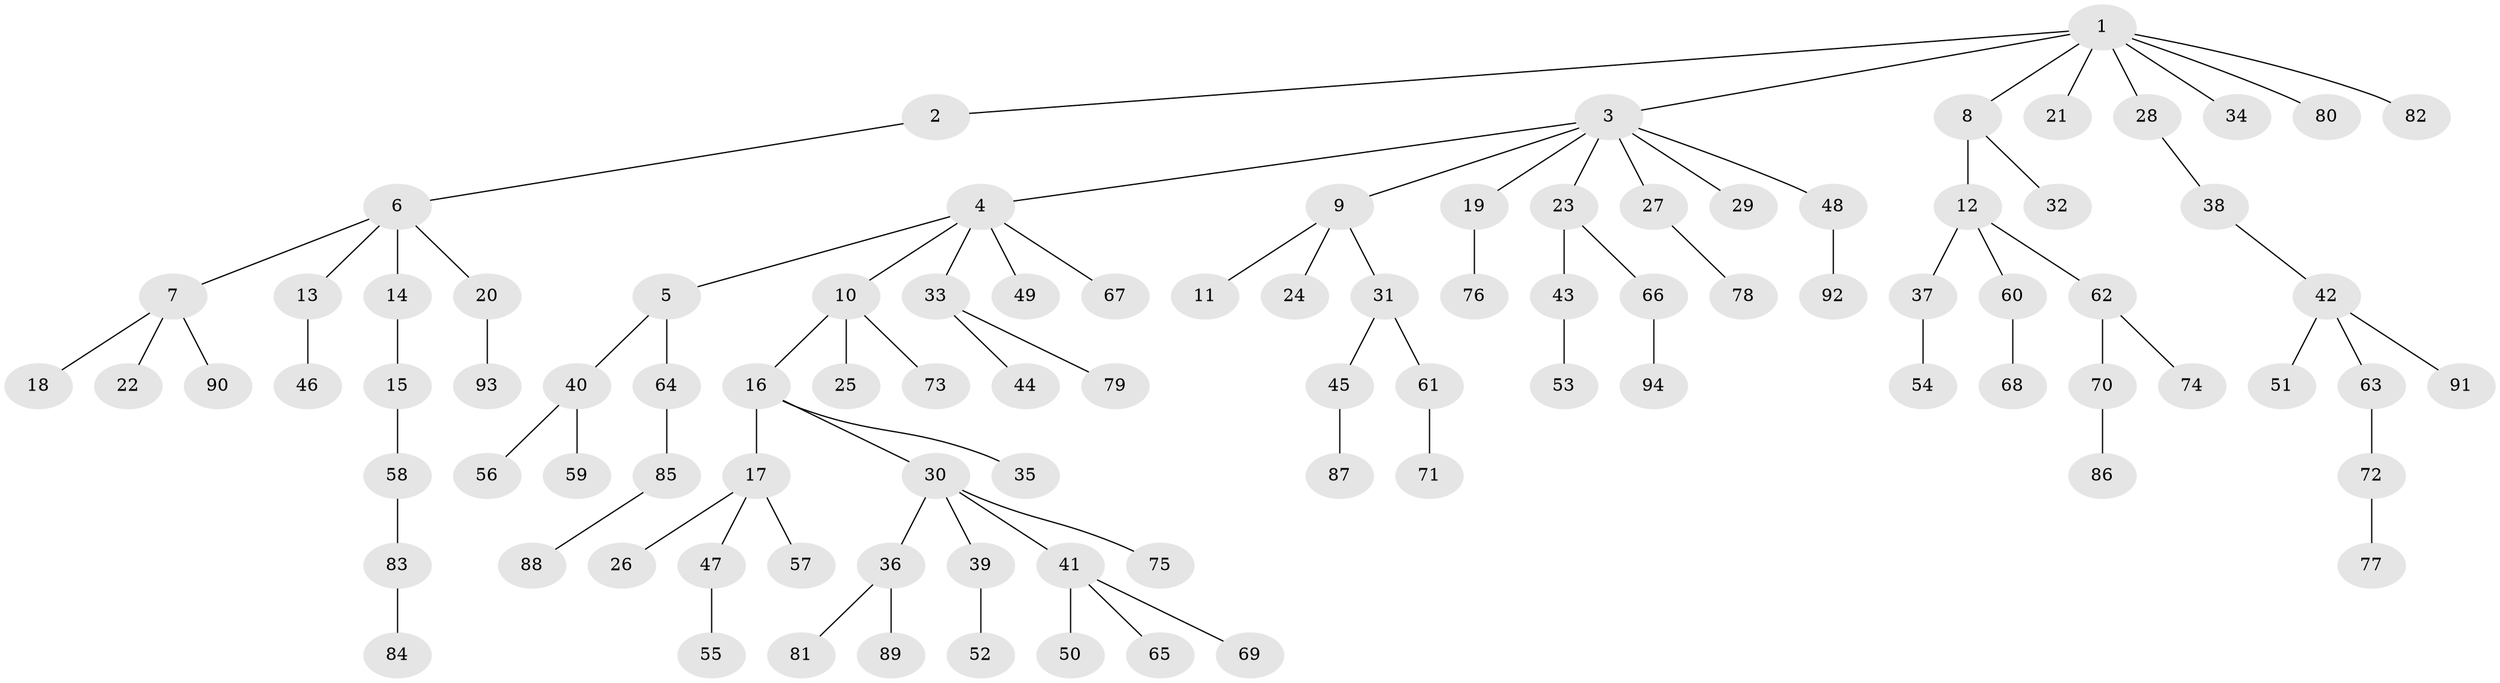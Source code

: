// Generated by graph-tools (version 1.1) at 2025/53/03/09/25 04:53:30]
// undirected, 94 vertices, 93 edges
graph export_dot {
graph [start="1"]
  node [color=gray90,style=filled];
  1;
  2;
  3;
  4;
  5;
  6;
  7;
  8;
  9;
  10;
  11;
  12;
  13;
  14;
  15;
  16;
  17;
  18;
  19;
  20;
  21;
  22;
  23;
  24;
  25;
  26;
  27;
  28;
  29;
  30;
  31;
  32;
  33;
  34;
  35;
  36;
  37;
  38;
  39;
  40;
  41;
  42;
  43;
  44;
  45;
  46;
  47;
  48;
  49;
  50;
  51;
  52;
  53;
  54;
  55;
  56;
  57;
  58;
  59;
  60;
  61;
  62;
  63;
  64;
  65;
  66;
  67;
  68;
  69;
  70;
  71;
  72;
  73;
  74;
  75;
  76;
  77;
  78;
  79;
  80;
  81;
  82;
  83;
  84;
  85;
  86;
  87;
  88;
  89;
  90;
  91;
  92;
  93;
  94;
  1 -- 2;
  1 -- 3;
  1 -- 8;
  1 -- 21;
  1 -- 28;
  1 -- 34;
  1 -- 80;
  1 -- 82;
  2 -- 6;
  3 -- 4;
  3 -- 9;
  3 -- 19;
  3 -- 23;
  3 -- 27;
  3 -- 29;
  3 -- 48;
  4 -- 5;
  4 -- 10;
  4 -- 33;
  4 -- 49;
  4 -- 67;
  5 -- 40;
  5 -- 64;
  6 -- 7;
  6 -- 13;
  6 -- 14;
  6 -- 20;
  7 -- 18;
  7 -- 22;
  7 -- 90;
  8 -- 12;
  8 -- 32;
  9 -- 11;
  9 -- 24;
  9 -- 31;
  10 -- 16;
  10 -- 25;
  10 -- 73;
  12 -- 37;
  12 -- 60;
  12 -- 62;
  13 -- 46;
  14 -- 15;
  15 -- 58;
  16 -- 17;
  16 -- 30;
  16 -- 35;
  17 -- 26;
  17 -- 47;
  17 -- 57;
  19 -- 76;
  20 -- 93;
  23 -- 43;
  23 -- 66;
  27 -- 78;
  28 -- 38;
  30 -- 36;
  30 -- 39;
  30 -- 41;
  30 -- 75;
  31 -- 45;
  31 -- 61;
  33 -- 44;
  33 -- 79;
  36 -- 81;
  36 -- 89;
  37 -- 54;
  38 -- 42;
  39 -- 52;
  40 -- 56;
  40 -- 59;
  41 -- 50;
  41 -- 65;
  41 -- 69;
  42 -- 51;
  42 -- 63;
  42 -- 91;
  43 -- 53;
  45 -- 87;
  47 -- 55;
  48 -- 92;
  58 -- 83;
  60 -- 68;
  61 -- 71;
  62 -- 70;
  62 -- 74;
  63 -- 72;
  64 -- 85;
  66 -- 94;
  70 -- 86;
  72 -- 77;
  83 -- 84;
  85 -- 88;
}
